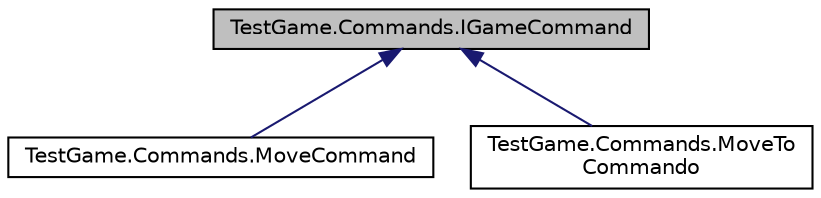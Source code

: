 digraph "TestGame.Commands.IGameCommand"
{
 // LATEX_PDF_SIZE
  edge [fontname="Helvetica",fontsize="10",labelfontname="Helvetica",labelfontsize="10"];
  node [fontname="Helvetica",fontsize="10",shape=record];
  Node1 [label="TestGame.Commands.IGameCommand",height=0.2,width=0.4,color="black", fillcolor="grey75", style="filled", fontcolor="black",tooltip=" "];
  Node1 -> Node2 [dir="back",color="midnightblue",fontsize="10",style="solid",fontname="Helvetica"];
  Node2 [label="TestGame.Commands.MoveCommand",height=0.2,width=0.4,color="black", fillcolor="white", style="filled",URL="$dd/dda/class_test_game_1_1_commands_1_1_move_command.html",tooltip=" "];
  Node1 -> Node3 [dir="back",color="midnightblue",fontsize="10",style="solid",fontname="Helvetica"];
  Node3 [label="TestGame.Commands.MoveTo\lCommando",height=0.2,width=0.4,color="black", fillcolor="white", style="filled",URL="$d8/df3/class_test_game_1_1_commands_1_1_move_to_commando.html",tooltip=" "];
}
